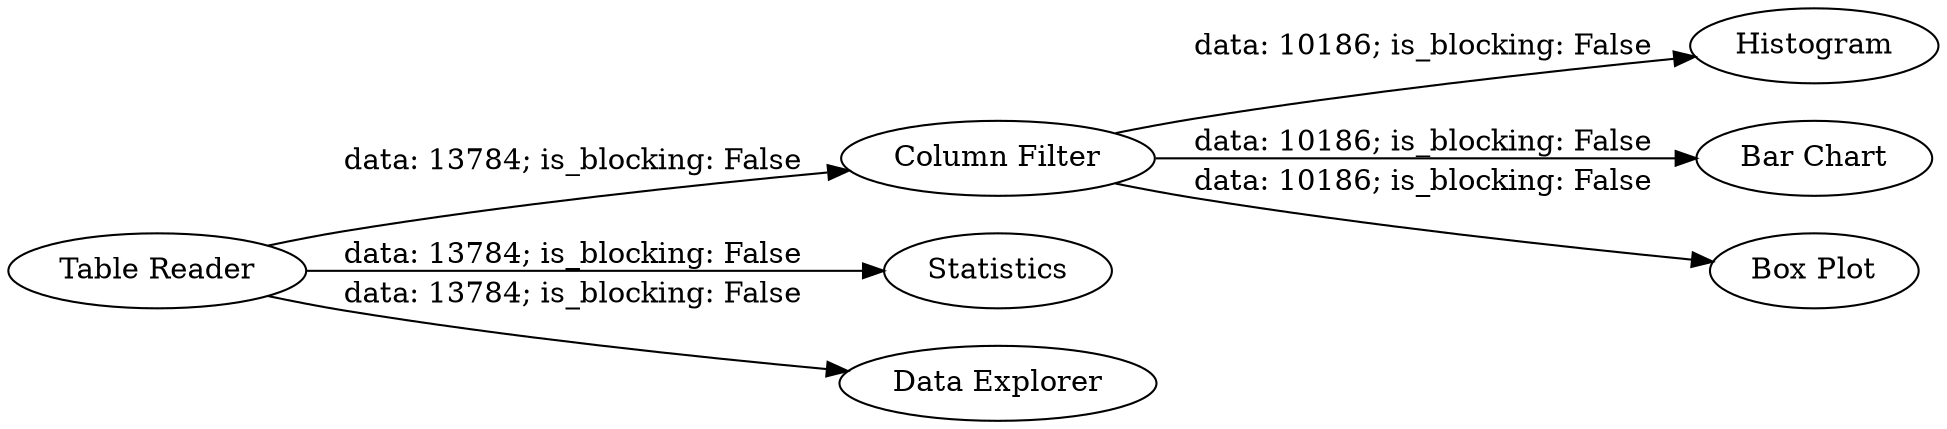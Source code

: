 digraph {
	"3430567839494322747_56" [label=Histogram]
	"3430567839494322747_77" [label="Column Filter"]
	"3430567839494322747_55" [label="Bar Chart"]
	"3430567839494322747_85" [label=Statistics]
	"3430567839494322747_90" [label="Table Reader"]
	"3430567839494322747_91" [label="Data Explorer"]
	"3430567839494322747_22" [label="Box Plot"]
	"3430567839494322747_90" -> "3430567839494322747_85" [label="data: 13784; is_blocking: False"]
	"3430567839494322747_90" -> "3430567839494322747_77" [label="data: 13784; is_blocking: False"]
	"3430567839494322747_77" -> "3430567839494322747_55" [label="data: 10186; is_blocking: False"]
	"3430567839494322747_77" -> "3430567839494322747_22" [label="data: 10186; is_blocking: False"]
	"3430567839494322747_77" -> "3430567839494322747_56" [label="data: 10186; is_blocking: False"]
	"3430567839494322747_90" -> "3430567839494322747_91" [label="data: 13784; is_blocking: False"]
	rankdir=LR
}
